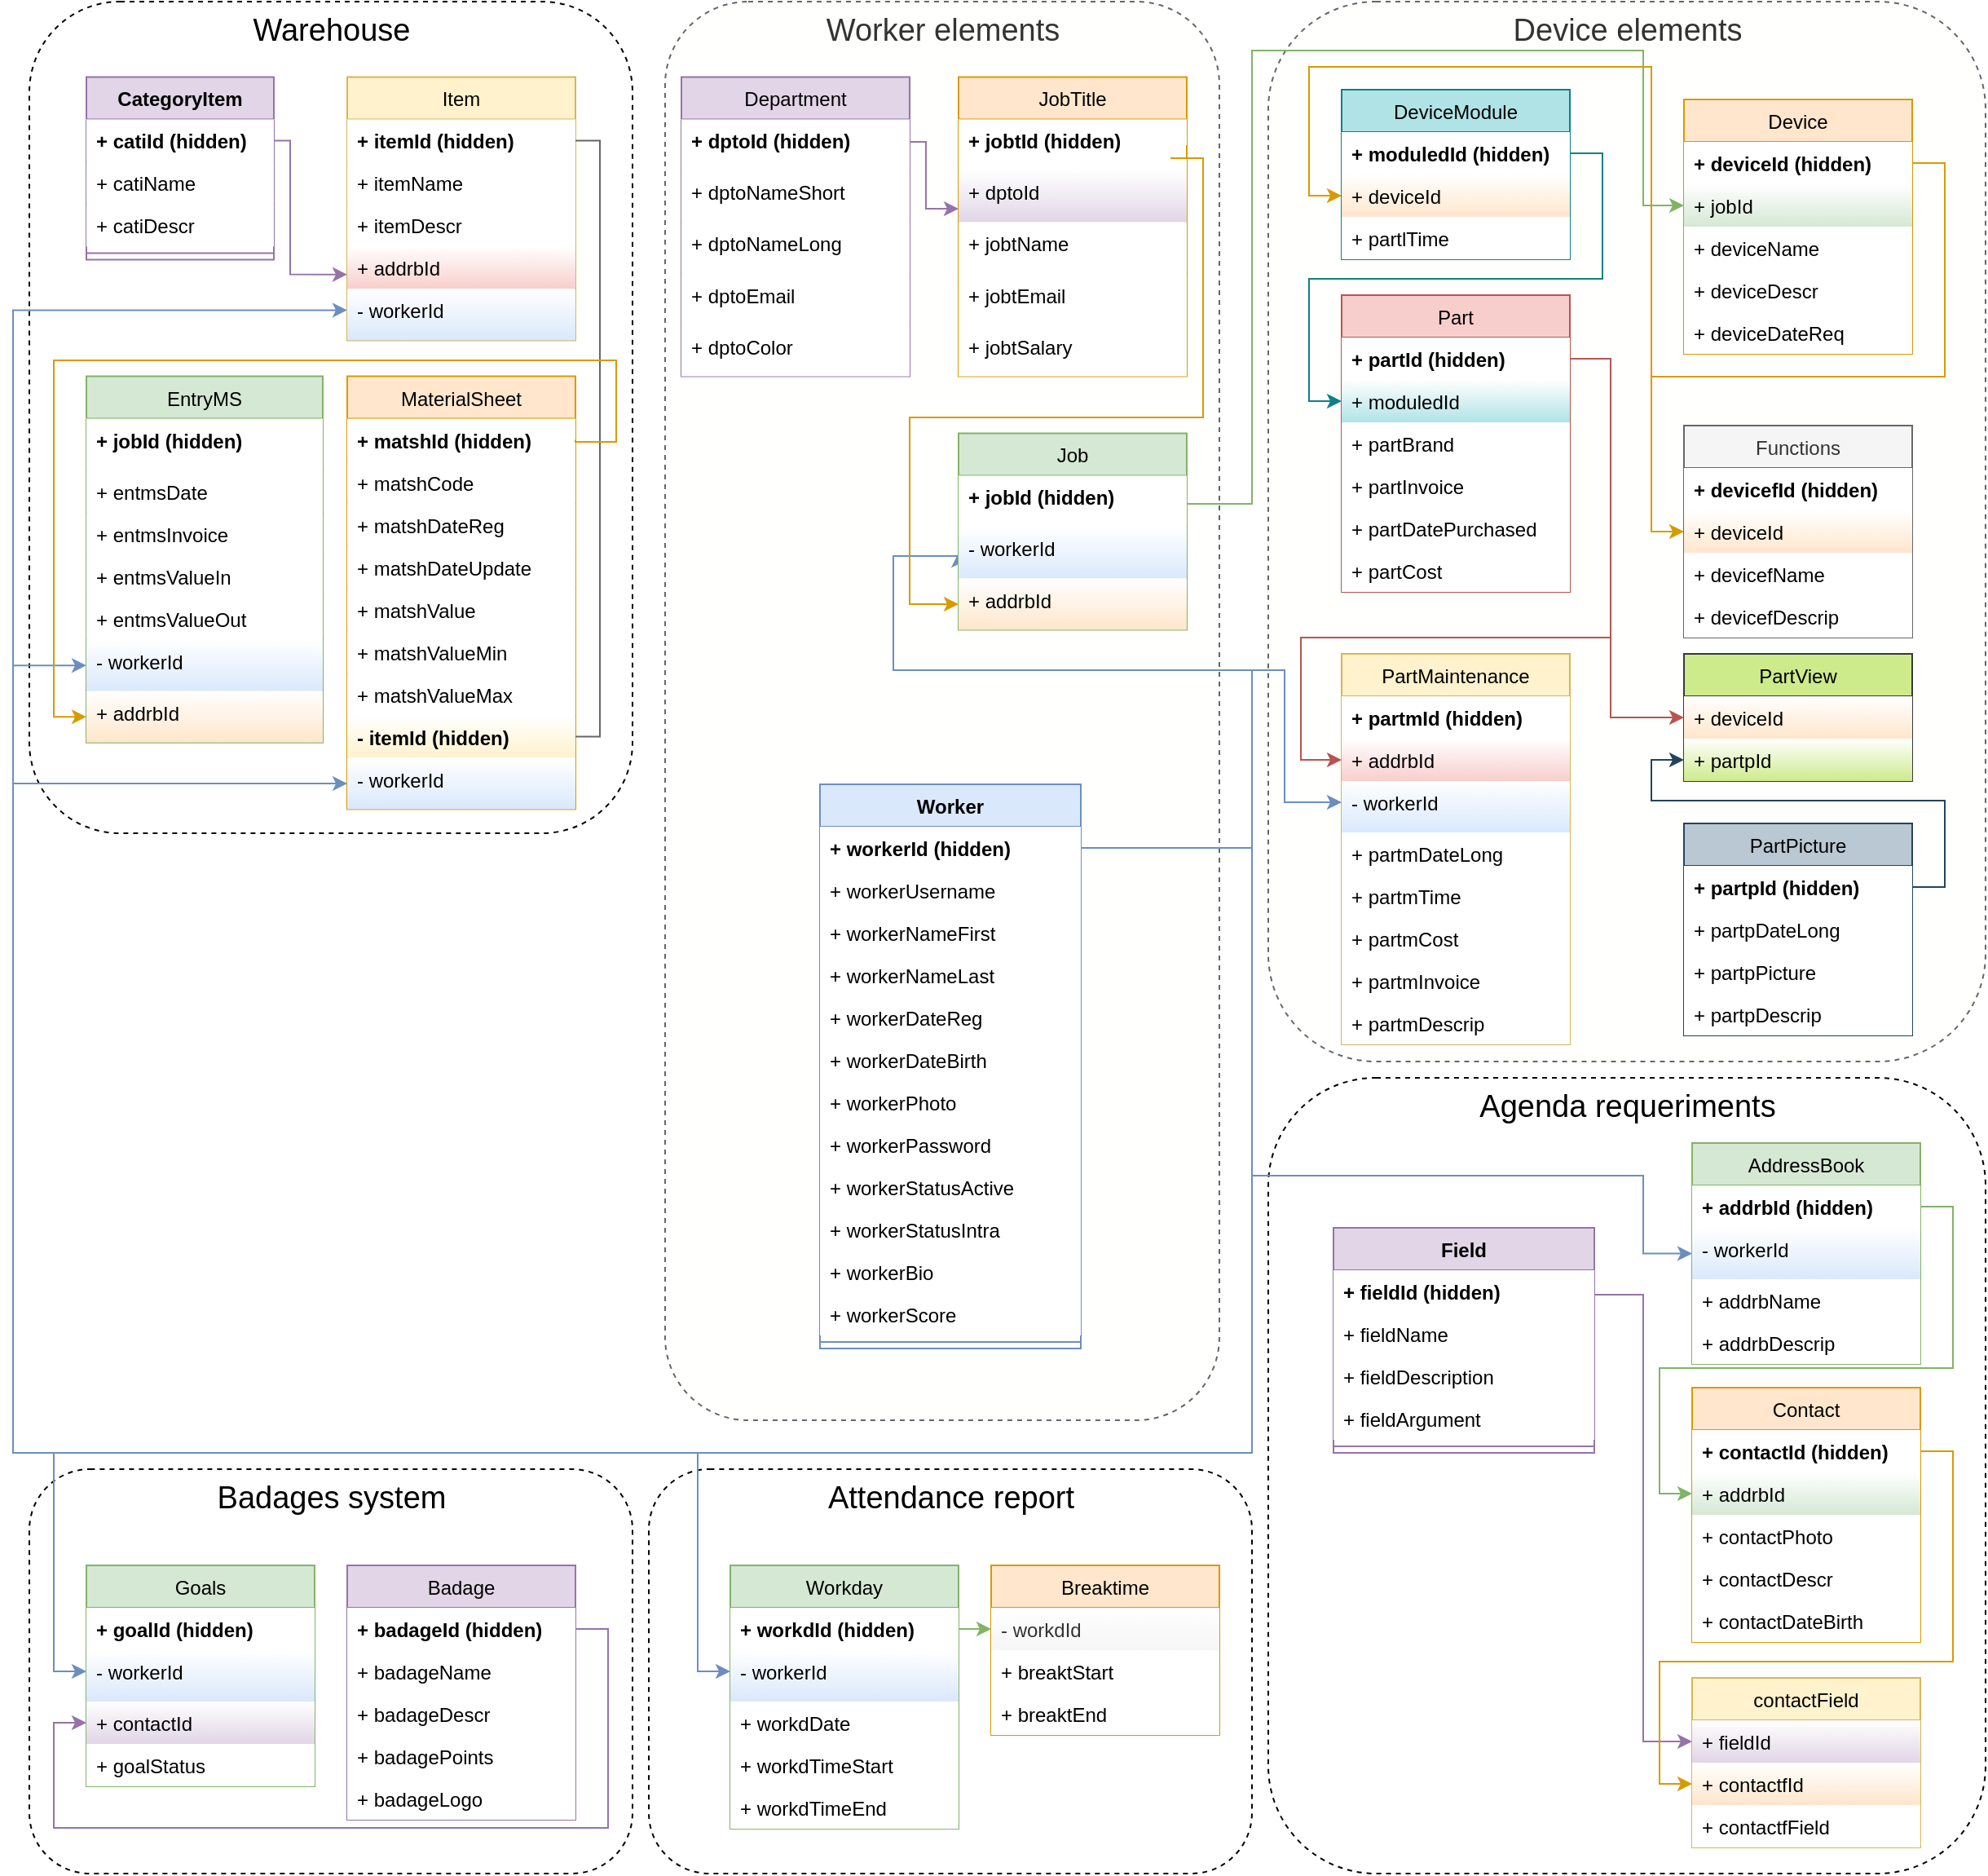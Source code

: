 <mxfile version="20.3.6" type="github"><diagram id="-q2NBIkOUKQ5KJ9IoZcb" name="Page-1"><mxGraphModel dx="1961" dy="1332" grid="1" gridSize="10" guides="1" tooltips="1" connect="1" arrows="1" fold="1" page="1" pageScale="1" pageWidth="1100" pageHeight="850" math="0" shadow="0"><root><mxCell id="0"/><mxCell id="1" parent="0"/><mxCell id="dlsL4Dd-ksCW8n_tkzhh-74" value="Worker elements" style="html=1;fillColor=#FFFFFE;gradientDirection=north;verticalAlign=top;fontSize=19;glass=0;rounded=1;dashed=1;fontColor=#333333;strokeColor=#666666;" parent="1" vertex="1"><mxGeometry x="400" y="-200" width="340" height="870" as="geometry"/></mxCell><mxCell id="dlsL4Dd-ksCW8n_tkzhh-209" value="Device elements" style="html=1;fillColor=#FFFFFE;gradientDirection=north;verticalAlign=top;fontSize=19;glass=0;rounded=1;dashed=1;fontColor=#333333;strokeColor=#666666;" parent="1" vertex="1"><mxGeometry x="770" y="-200" width="440" height="650" as="geometry"/></mxCell><mxCell id="dlsL4Dd-ksCW8n_tkzhh-71" value="Agenda requeriments" style="html=1;gradientDirection=north;verticalAlign=top;fontSize=19;glass=0;rounded=1;dashed=1;" parent="1" vertex="1"><mxGeometry x="770" y="460" width="440" height="488" as="geometry"/></mxCell><mxCell id="dlsL4Dd-ksCW8n_tkzhh-1" value="Worker" style="swimlane;fontStyle=1;align=center;verticalAlign=top;childLayout=stackLayout;horizontal=1;startSize=26;horizontalStack=0;resizeParent=1;resizeParentMax=0;resizeLast=0;collapsible=1;marginBottom=0;fillColor=#dae8fc;strokeColor=#6c8ebf;" parent="1" vertex="1"><mxGeometry x="495" y="280" width="160" height="346" as="geometry"/></mxCell><mxCell id="dlsL4Dd-ksCW8n_tkzhh-16" value="+ workerId (hidden)" style="text;align=left;verticalAlign=top;spacingLeft=4;spacingRight=4;overflow=hidden;rotatable=0;points=[[0,0.5],[1,0.5]];portConstraint=eastwest;fillColor=default;fontStyle=1" parent="dlsL4Dd-ksCW8n_tkzhh-1" vertex="1"><mxGeometry y="26" width="160" height="26" as="geometry"/></mxCell><mxCell id="dlsL4Dd-ksCW8n_tkzhh-2" value="+ workerUsername" style="text;align=left;verticalAlign=top;spacingLeft=4;spacingRight=4;overflow=hidden;rotatable=0;points=[[0,0.5],[1,0.5]];portConstraint=eastwest;fillColor=default;" parent="dlsL4Dd-ksCW8n_tkzhh-1" vertex="1"><mxGeometry y="52" width="160" height="26" as="geometry"/></mxCell><mxCell id="dlsL4Dd-ksCW8n_tkzhh-5" value="+ workerNameFirst" style="text;align=left;verticalAlign=top;spacingLeft=4;spacingRight=4;overflow=hidden;rotatable=0;points=[[0,0.5],[1,0.5]];portConstraint=eastwest;fillColor=default;" parent="dlsL4Dd-ksCW8n_tkzhh-1" vertex="1"><mxGeometry y="78" width="160" height="26" as="geometry"/></mxCell><mxCell id="dlsL4Dd-ksCW8n_tkzhh-6" value="+ workerNameLast" style="text;align=left;verticalAlign=top;spacingLeft=4;spacingRight=4;overflow=hidden;rotatable=0;points=[[0,0.5],[1,0.5]];portConstraint=eastwest;fillColor=default;" parent="dlsL4Dd-ksCW8n_tkzhh-1" vertex="1"><mxGeometry y="104" width="160" height="26" as="geometry"/></mxCell><mxCell id="dlsL4Dd-ksCW8n_tkzhh-7" value="+ workerDateReg" style="text;align=left;verticalAlign=top;spacingLeft=4;spacingRight=4;overflow=hidden;rotatable=0;points=[[0,0.5],[1,0.5]];portConstraint=eastwest;fillColor=default;" parent="dlsL4Dd-ksCW8n_tkzhh-1" vertex="1"><mxGeometry y="130" width="160" height="26" as="geometry"/></mxCell><mxCell id="dlsL4Dd-ksCW8n_tkzhh-9" value="+ workerDateBirth" style="text;align=left;verticalAlign=top;spacingLeft=4;spacingRight=4;overflow=hidden;rotatable=0;points=[[0,0.5],[1,0.5]];portConstraint=eastwest;fillColor=default;" parent="dlsL4Dd-ksCW8n_tkzhh-1" vertex="1"><mxGeometry y="156" width="160" height="26" as="geometry"/></mxCell><mxCell id="dlsL4Dd-ksCW8n_tkzhh-59" value="+ workerPhoto" style="text;align=left;verticalAlign=top;spacingLeft=4;spacingRight=4;overflow=hidden;rotatable=0;points=[[0,0.5],[1,0.5]];portConstraint=eastwest;fillColor=default;" parent="dlsL4Dd-ksCW8n_tkzhh-1" vertex="1"><mxGeometry y="182" width="160" height="26" as="geometry"/></mxCell><mxCell id="dlsL4Dd-ksCW8n_tkzhh-66" value="+ workerPassword" style="text;align=left;verticalAlign=top;spacingLeft=4;spacingRight=4;overflow=hidden;rotatable=0;points=[[0,0.5],[1,0.5]];portConstraint=eastwest;fillColor=default;" parent="dlsL4Dd-ksCW8n_tkzhh-1" vertex="1"><mxGeometry y="208" width="160" height="26" as="geometry"/></mxCell><mxCell id="dlsL4Dd-ksCW8n_tkzhh-67" value="+ workerStatusActive" style="text;align=left;verticalAlign=top;spacingLeft=4;spacingRight=4;overflow=hidden;rotatable=0;points=[[0,0.5],[1,0.5]];portConstraint=eastwest;fillColor=default;" parent="dlsL4Dd-ksCW8n_tkzhh-1" vertex="1"><mxGeometry y="234" width="160" height="26" as="geometry"/></mxCell><mxCell id="dlsL4Dd-ksCW8n_tkzhh-188" value="+ workerStatusIntra" style="text;align=left;verticalAlign=top;spacingLeft=4;spacingRight=4;overflow=hidden;rotatable=0;points=[[0,0.5],[1,0.5]];portConstraint=eastwest;fillColor=default;" parent="dlsL4Dd-ksCW8n_tkzhh-1" vertex="1"><mxGeometry y="260" width="160" height="26" as="geometry"/></mxCell><mxCell id="dlsL4Dd-ksCW8n_tkzhh-68" value="+ workerBio" style="text;align=left;verticalAlign=top;spacingLeft=4;spacingRight=4;overflow=hidden;rotatable=0;points=[[0,0.5],[1,0.5]];portConstraint=eastwest;fillColor=default;" parent="dlsL4Dd-ksCW8n_tkzhh-1" vertex="1"><mxGeometry y="286" width="160" height="26" as="geometry"/></mxCell><mxCell id="dlsL4Dd-ksCW8n_tkzhh-69" value="+ workerScore" style="text;align=left;verticalAlign=top;spacingLeft=4;spacingRight=4;overflow=hidden;rotatable=0;points=[[0,0.5],[1,0.5]];portConstraint=eastwest;fillColor=default;" parent="dlsL4Dd-ksCW8n_tkzhh-1" vertex="1"><mxGeometry y="312" width="160" height="26" as="geometry"/></mxCell><mxCell id="dlsL4Dd-ksCW8n_tkzhh-3" value="" style="line;strokeWidth=1;fillColor=none;align=left;verticalAlign=middle;spacingTop=-1;spacingLeft=3;spacingRight=3;rotatable=0;labelPosition=right;points=[];portConstraint=eastwest;strokeColor=inherit;" parent="dlsL4Dd-ksCW8n_tkzhh-1" vertex="1"><mxGeometry y="338" width="160" height="8" as="geometry"/></mxCell><mxCell id="dlsL4Dd-ksCW8n_tkzhh-11" value="AddressBook" style="swimlane;fontStyle=0;childLayout=stackLayout;horizontal=1;startSize=26;fillColor=#d5e8d4;horizontalStack=0;resizeParent=1;resizeParentMax=0;resizeLast=0;collapsible=1;marginBottom=0;strokeColor=#82b366;" parent="1" vertex="1"><mxGeometry x="1030" y="500" width="140" height="135.515" as="geometry"/></mxCell><mxCell id="dlsL4Dd-ksCW8n_tkzhh-13" value="+ addrbId (hidden)" style="text;align=left;verticalAlign=top;spacingLeft=4;spacingRight=4;overflow=hidden;rotatable=0;points=[[0,0.5],[1,0.5]];portConstraint=eastwest;fillColor=default;fontStyle=1" parent="dlsL4Dd-ksCW8n_tkzhh-11" vertex="1"><mxGeometry y="26" width="140" height="26" as="geometry"/></mxCell><mxCell id="-k2Xn9ZAjX-aGM0QEJ7x-5" value="- workerId" style="text;strokeColor=none;fillColor=#dae8fc;align=left;verticalAlign=top;spacingLeft=4;spacingRight=4;overflow=hidden;rotatable=0;points=[[0,0.5],[1,0.5]];portConstraint=eastwest;gradientColor=#FFFFFF;gradientDirection=north;" parent="dlsL4Dd-ksCW8n_tkzhh-11" vertex="1"><mxGeometry y="52" width="140" height="31.515" as="geometry"/></mxCell><mxCell id="dlsL4Dd-ksCW8n_tkzhh-14" value="+ addrbName" style="text;align=left;verticalAlign=top;spacingLeft=4;spacingRight=4;overflow=hidden;rotatable=0;points=[[0,0.5],[1,0.5]];portConstraint=eastwest;fillColor=default;" parent="dlsL4Dd-ksCW8n_tkzhh-11" vertex="1"><mxGeometry y="83.515" width="140" height="26" as="geometry"/></mxCell><mxCell id="dlsL4Dd-ksCW8n_tkzhh-18" value="+ addrbDescrip" style="text;align=left;verticalAlign=top;spacingLeft=4;spacingRight=4;overflow=hidden;rotatable=0;points=[[0,0.5],[1,0.5]];portConstraint=eastwest;fillColor=default;" parent="dlsL4Dd-ksCW8n_tkzhh-11" vertex="1"><mxGeometry y="109.515" width="140" height="26" as="geometry"/></mxCell><mxCell id="dlsL4Dd-ksCW8n_tkzhh-19" value="Contact" style="swimlane;fontStyle=0;childLayout=stackLayout;horizontal=1;startSize=26;fillColor=#ffe6cc;horizontalStack=0;resizeParent=1;resizeParentMax=0;resizeLast=0;collapsible=1;marginBottom=0;strokeColor=#d79b00;" parent="1" vertex="1"><mxGeometry x="1030" y="650" width="140" height="156" as="geometry"/></mxCell><mxCell id="dlsL4Dd-ksCW8n_tkzhh-33" value="+ contactId (hidden)" style="text;align=left;verticalAlign=top;spacingLeft=4;spacingRight=4;overflow=hidden;rotatable=0;points=[[0,0.5],[1,0.5]];portConstraint=eastwest;fillColor=default;fontStyle=1" parent="dlsL4Dd-ksCW8n_tkzhh-19" vertex="1"><mxGeometry y="26" width="140" height="26" as="geometry"/></mxCell><mxCell id="dlsL4Dd-ksCW8n_tkzhh-25" value="+ addrbId" style="text;align=left;verticalAlign=top;spacingLeft=4;spacingRight=4;overflow=hidden;rotatable=0;points=[[0,0.5],[1,0.5]];portConstraint=eastwest;fillColor=#d5e8d4;strokeColor=none;gradientColor=#FFFFFF;gradientDirection=north;" parent="dlsL4Dd-ksCW8n_tkzhh-19" vertex="1"><mxGeometry y="52" width="140" height="26" as="geometry"/></mxCell><mxCell id="dlsL4Dd-ksCW8n_tkzhh-60" value="+ contactPhoto" style="text;align=left;verticalAlign=top;spacingLeft=4;spacingRight=4;overflow=hidden;rotatable=0;points=[[0,0.5],[1,0.5]];portConstraint=eastwest;fillColor=default;" parent="dlsL4Dd-ksCW8n_tkzhh-19" vertex="1"><mxGeometry y="78" width="140" height="26" as="geometry"/></mxCell><mxCell id="dlsL4Dd-ksCW8n_tkzhh-61" value="+ contactDescr" style="text;align=left;verticalAlign=top;spacingLeft=4;spacingRight=4;overflow=hidden;rotatable=0;points=[[0,0.5],[1,0.5]];portConstraint=eastwest;fillColor=default;" parent="dlsL4Dd-ksCW8n_tkzhh-19" vertex="1"><mxGeometry y="104" width="140" height="26" as="geometry"/></mxCell><mxCell id="dlsL4Dd-ksCW8n_tkzhh-62" value="+ contactDateBirth" style="text;align=left;verticalAlign=top;spacingLeft=4;spacingRight=4;overflow=hidden;rotatable=0;points=[[0,0.5],[1,0.5]];portConstraint=eastwest;fillColor=default;" parent="dlsL4Dd-ksCW8n_tkzhh-19" vertex="1"><mxGeometry y="130" width="140" height="26" as="geometry"/></mxCell><mxCell id="dlsL4Dd-ksCW8n_tkzhh-30" value="contactField" style="swimlane;fontStyle=0;childLayout=stackLayout;horizontal=1;startSize=26;fillColor=#fff2cc;horizontalStack=0;resizeParent=1;resizeParentMax=0;resizeLast=0;collapsible=1;marginBottom=0;strokeColor=#d6b656;" parent="1" vertex="1"><mxGeometry x="1030" y="828" width="140" height="104" as="geometry"/></mxCell><mxCell id="dlsL4Dd-ksCW8n_tkzhh-161" value="+ fieldId" style="text;align=left;verticalAlign=top;spacingLeft=4;spacingRight=4;overflow=hidden;rotatable=0;points=[[0,0.5],[1,0.5]];portConstraint=eastwest;fillColor=#e1d5e7;strokeColor=none;gradientColor=#FFFFFF;gradientDirection=north;" parent="dlsL4Dd-ksCW8n_tkzhh-30" vertex="1"><mxGeometry y="26" width="140" height="26" as="geometry"/></mxCell><mxCell id="dlsL4Dd-ksCW8n_tkzhh-35" value="+ contactfId" style="text;align=left;verticalAlign=top;spacingLeft=4;spacingRight=4;overflow=hidden;rotatable=0;points=[[0,0.5],[1,0.5]];portConstraint=eastwest;fillColor=#ffe6cc;strokeColor=none;gradientColor=#FFFFFF;gradientDirection=north;" parent="dlsL4Dd-ksCW8n_tkzhh-30" vertex="1"><mxGeometry y="52" width="140" height="26" as="geometry"/></mxCell><mxCell id="dlsL4Dd-ksCW8n_tkzhh-42" value="+ contactfField" style="text;align=left;verticalAlign=top;spacingLeft=4;spacingRight=4;overflow=hidden;rotatable=0;points=[[0,0.5],[1,0.5]];portConstraint=eastwest;fillColor=default;" parent="dlsL4Dd-ksCW8n_tkzhh-30" vertex="1"><mxGeometry y="78" width="140" height="26" as="geometry"/></mxCell><mxCell id="dlsL4Dd-ksCW8n_tkzhh-63" style="edgeStyle=orthogonalEdgeStyle;rounded=0;orthogonalLoop=1;jettySize=auto;html=1;exitX=1;exitY=0.25;exitDx=0;exitDy=0;entryX=0;entryY=0.5;entryDx=0;entryDy=0;fillColor=#e1d5e7;strokeColor=#9673a6;" parent="1" source="dlsL4Dd-ksCW8n_tkzhh-43" edge="1"><mxGeometry relative="1" as="geometry"><mxPoint x="1030" y="867" as="targetPoint"/><Array as="points"><mxPoint x="1000" y="593"/><mxPoint x="1000" y="867"/></Array></mxGeometry></mxCell><mxCell id="dlsL4Dd-ksCW8n_tkzhh-43" value="Field" style="swimlane;fontStyle=1;align=center;verticalAlign=top;childLayout=stackLayout;horizontal=1;startSize=26;horizontalStack=0;resizeParent=1;resizeParentMax=0;resizeLast=0;collapsible=1;marginBottom=0;fillColor=#e1d5e7;strokeColor=#9673a6;" parent="1" vertex="1"><mxGeometry x="810" y="552" width="160" height="138" as="geometry"/></mxCell><mxCell id="dlsL4Dd-ksCW8n_tkzhh-44" value="+ fieldId (hidden)" style="text;align=left;verticalAlign=top;spacingLeft=4;spacingRight=4;overflow=hidden;rotatable=0;points=[[0,0.5],[1,0.5]];portConstraint=eastwest;fillColor=default;fontStyle=1" parent="dlsL4Dd-ksCW8n_tkzhh-43" vertex="1"><mxGeometry y="26" width="160" height="26" as="geometry"/></mxCell><mxCell id="dlsL4Dd-ksCW8n_tkzhh-54" value="+ fieldName" style="text;align=left;verticalAlign=top;spacingLeft=4;spacingRight=4;overflow=hidden;rotatable=0;points=[[0,0.5],[1,0.5]];portConstraint=eastwest;fillColor=default;" parent="dlsL4Dd-ksCW8n_tkzhh-43" vertex="1"><mxGeometry y="52" width="160" height="26" as="geometry"/></mxCell><mxCell id="dlsL4Dd-ksCW8n_tkzhh-55" value="+ fieldDescription" style="text;align=left;verticalAlign=top;spacingLeft=4;spacingRight=4;overflow=hidden;rotatable=0;points=[[0,0.5],[1,0.5]];portConstraint=eastwest;fillColor=default;" parent="dlsL4Dd-ksCW8n_tkzhh-43" vertex="1"><mxGeometry y="78" width="160" height="26" as="geometry"/></mxCell><mxCell id="dlsL4Dd-ksCW8n_tkzhh-45" value="+ fieldArgument" style="text;align=left;verticalAlign=top;spacingLeft=4;spacingRight=4;overflow=hidden;rotatable=0;points=[[0,0.5],[1,0.5]];portConstraint=eastwest;fillColor=default;" parent="dlsL4Dd-ksCW8n_tkzhh-43" vertex="1"><mxGeometry y="104" width="160" height="26" as="geometry"/></mxCell><mxCell id="dlsL4Dd-ksCW8n_tkzhh-52" value="" style="line;strokeWidth=1;fillColor=none;align=left;verticalAlign=middle;spacingTop=-1;spacingLeft=3;spacingRight=3;rotatable=0;labelPosition=right;points=[];portConstraint=eastwest;strokeColor=inherit;" parent="dlsL4Dd-ksCW8n_tkzhh-43" vertex="1"><mxGeometry y="130" width="160" height="8" as="geometry"/></mxCell><mxCell id="dlsL4Dd-ksCW8n_tkzhh-64" style="edgeStyle=orthogonalEdgeStyle;rounded=0;orthogonalLoop=1;jettySize=auto;html=1;exitX=1;exitY=0.5;exitDx=0;exitDy=0;entryX=0;entryY=0.5;entryDx=0;entryDy=0;fillColor=#ffe6cc;strokeColor=#d79b00;" parent="1" source="dlsL4Dd-ksCW8n_tkzhh-33" target="dlsL4Dd-ksCW8n_tkzhh-35" edge="1"><mxGeometry relative="1" as="geometry"><Array as="points"><mxPoint x="1190" y="689"/><mxPoint x="1190" y="818"/><mxPoint x="1010" y="818"/><mxPoint x="1010" y="893"/></Array></mxGeometry></mxCell><mxCell id="dlsL4Dd-ksCW8n_tkzhh-65" style="edgeStyle=orthogonalEdgeStyle;rounded=0;orthogonalLoop=1;jettySize=auto;html=1;exitX=1;exitY=0.5;exitDx=0;exitDy=0;entryX=0;entryY=0.5;entryDx=0;entryDy=0;fillColor=#d5e8d4;strokeColor=#82b366;" parent="1" source="dlsL4Dd-ksCW8n_tkzhh-13" target="dlsL4Dd-ksCW8n_tkzhh-25" edge="1"><mxGeometry relative="1" as="geometry"><Array as="points"><mxPoint x="1190" y="539"/><mxPoint x="1190" y="638"/><mxPoint x="1010" y="638"/><mxPoint x="1010" y="715"/></Array></mxGeometry></mxCell><mxCell id="dlsL4Dd-ksCW8n_tkzhh-92" value="Attendance report" style="html=1;gradientDirection=north;verticalAlign=top;fontSize=19;glass=0;rounded=1;dashed=1;" parent="1" vertex="1"><mxGeometry x="390" y="700" width="370" height="248" as="geometry"/></mxCell><mxCell id="dlsL4Dd-ksCW8n_tkzhh-93" value="Workday" style="swimlane;fontStyle=0;childLayout=stackLayout;horizontal=1;startSize=26;fillColor=#d5e8d4;horizontalStack=0;resizeParent=1;resizeParentMax=0;resizeLast=0;collapsible=1;marginBottom=0;strokeColor=#82b366;" parent="1" vertex="1"><mxGeometry x="440" y="759" width="140" height="161.515" as="geometry"/></mxCell><mxCell id="dlsL4Dd-ksCW8n_tkzhh-94" value="+ workdId (hidden)" style="text;align=left;verticalAlign=top;spacingLeft=4;spacingRight=4;overflow=hidden;rotatable=0;points=[[0,0.5],[1,0.5]];portConstraint=eastwest;fillColor=default;fontStyle=1" parent="dlsL4Dd-ksCW8n_tkzhh-93" vertex="1"><mxGeometry y="26" width="140" height="26" as="geometry"/></mxCell><mxCell id="-k2Xn9ZAjX-aGM0QEJ7x-7" value="- workerId" style="text;strokeColor=none;fillColor=#dae8fc;align=left;verticalAlign=top;spacingLeft=4;spacingRight=4;overflow=hidden;rotatable=0;points=[[0,0.5],[1,0.5]];portConstraint=eastwest;gradientColor=#FFFFFF;gradientDirection=north;" parent="dlsL4Dd-ksCW8n_tkzhh-93" vertex="1"><mxGeometry y="52" width="140" height="31.515" as="geometry"/></mxCell><mxCell id="dlsL4Dd-ksCW8n_tkzhh-97" value="+ workdDate" style="text;align=left;verticalAlign=top;spacingLeft=4;spacingRight=4;overflow=hidden;rotatable=0;points=[[0,0.5],[1,0.5]];portConstraint=eastwest;fillColor=default;" parent="dlsL4Dd-ksCW8n_tkzhh-93" vertex="1"><mxGeometry y="83.515" width="140" height="26" as="geometry"/></mxCell><mxCell id="dlsL4Dd-ksCW8n_tkzhh-98" value="+ workdTimeStart" style="text;align=left;verticalAlign=top;spacingLeft=4;spacingRight=4;overflow=hidden;rotatable=0;points=[[0,0.5],[1,0.5]];portConstraint=eastwest;fillColor=default;" parent="dlsL4Dd-ksCW8n_tkzhh-93" vertex="1"><mxGeometry y="109.515" width="140" height="26" as="geometry"/></mxCell><mxCell id="dlsL4Dd-ksCW8n_tkzhh-126" value="+ workdTimeEnd" style="text;align=left;verticalAlign=top;spacingLeft=4;spacingRight=4;overflow=hidden;rotatable=0;points=[[0,0.5],[1,0.5]];portConstraint=eastwest;fillColor=default;" parent="dlsL4Dd-ksCW8n_tkzhh-93" vertex="1"><mxGeometry y="135.515" width="140" height="26" as="geometry"/></mxCell><mxCell id="dlsL4Dd-ksCW8n_tkzhh-101" value="Breaktime" style="swimlane;fontStyle=0;childLayout=stackLayout;horizontal=1;startSize=26;fillColor=#ffe6cc;horizontalStack=0;resizeParent=1;resizeParentMax=0;resizeLast=0;collapsible=1;marginBottom=0;strokeColor=#d79b00;" parent="1" vertex="1"><mxGeometry x="600" y="759" width="140" height="104" as="geometry"/></mxCell><mxCell id="dlsL4Dd-ksCW8n_tkzhh-103" value="- workdId" style="text;strokeColor=none;fillColor=#f5f5f5;align=left;verticalAlign=top;spacingLeft=4;spacingRight=4;overflow=hidden;rotatable=0;points=[[0,0.5],[1,0.5]];portConstraint=eastwest;gradientDirection=north;fontColor=#333333;gradientColor=#FFFFFF;" parent="dlsL4Dd-ksCW8n_tkzhh-101" vertex="1"><mxGeometry y="26" width="140" height="26" as="geometry"/></mxCell><mxCell id="dlsL4Dd-ksCW8n_tkzhh-104" value="+ breaktStart" style="text;align=left;verticalAlign=top;spacingLeft=4;spacingRight=4;overflow=hidden;rotatable=0;points=[[0,0.5],[1,0.5]];portConstraint=eastwest;fillColor=default;" parent="dlsL4Dd-ksCW8n_tkzhh-101" vertex="1"><mxGeometry y="52" width="140" height="26" as="geometry"/></mxCell><mxCell id="dlsL4Dd-ksCW8n_tkzhh-105" value="+ breaktEnd" style="text;align=left;verticalAlign=top;spacingLeft=4;spacingRight=4;overflow=hidden;rotatable=0;points=[[0,0.5],[1,0.5]];portConstraint=eastwest;fillColor=default;" parent="dlsL4Dd-ksCW8n_tkzhh-101" vertex="1"><mxGeometry y="78" width="140" height="26" as="geometry"/></mxCell><mxCell id="dlsL4Dd-ksCW8n_tkzhh-124" style="edgeStyle=orthogonalEdgeStyle;rounded=0;orthogonalLoop=1;jettySize=auto;html=1;exitX=1;exitY=0.5;exitDx=0;exitDy=0;entryX=0;entryY=0.5;entryDx=0;entryDy=0;fontSize=19;fillColor=#d5e8d4;strokeColor=#82b366;" parent="1" source="dlsL4Dd-ksCW8n_tkzhh-94" target="dlsL4Dd-ksCW8n_tkzhh-103" edge="1"><mxGeometry relative="1" as="geometry"/></mxCell><mxCell id="dlsL4Dd-ksCW8n_tkzhh-128" value="Badages system" style="html=1;gradientDirection=north;verticalAlign=top;fontSize=19;glass=0;rounded=1;dashed=1;" parent="1" vertex="1"><mxGeometry x="10" y="700" width="370" height="248" as="geometry"/></mxCell><mxCell id="dlsL4Dd-ksCW8n_tkzhh-140" value="Goals" style="swimlane;fontStyle=0;childLayout=stackLayout;horizontal=1;startSize=26;fillColor=#d5e8d4;horizontalStack=0;resizeParent=1;resizeParentMax=0;resizeLast=0;collapsible=1;marginBottom=0;strokeColor=#82b366;" parent="1" vertex="1"><mxGeometry x="45" y="759" width="140" height="135.515" as="geometry"/></mxCell><mxCell id="dlsL4Dd-ksCW8n_tkzhh-155" value="+ goalId (hidden)" style="text;align=left;verticalAlign=top;spacingLeft=4;spacingRight=4;overflow=hidden;rotatable=0;points=[[0,0.5],[1,0.5]];portConstraint=eastwest;fillColor=default;fontStyle=1" parent="dlsL4Dd-ksCW8n_tkzhh-140" vertex="1"><mxGeometry y="26" width="140" height="26" as="geometry"/></mxCell><mxCell id="-k2Xn9ZAjX-aGM0QEJ7x-8" value="- workerId" style="text;strokeColor=none;fillColor=#dae8fc;align=left;verticalAlign=top;spacingLeft=4;spacingRight=4;overflow=hidden;rotatable=0;points=[[0,0.5],[1,0.5]];portConstraint=eastwest;gradientColor=#FFFFFF;gradientDirection=north;" parent="dlsL4Dd-ksCW8n_tkzhh-140" vertex="1"><mxGeometry y="52" width="140" height="31.515" as="geometry"/></mxCell><mxCell id="dlsL4Dd-ksCW8n_tkzhh-152" value="+ contactId" style="text;align=left;verticalAlign=top;spacingLeft=4;spacingRight=4;overflow=hidden;rotatable=0;points=[[0,0.5],[1,0.5]];portConstraint=eastwest;fillColor=#e1d5e7;strokeColor=none;gradientDirection=north;gradientColor=#FFFFFF;" parent="dlsL4Dd-ksCW8n_tkzhh-140" vertex="1"><mxGeometry y="83.515" width="140" height="26" as="geometry"/></mxCell><mxCell id="dlsL4Dd-ksCW8n_tkzhh-154" value="+ goalStatus" style="text;align=left;verticalAlign=top;spacingLeft=4;spacingRight=4;overflow=hidden;rotatable=0;points=[[0,0.5],[1,0.5]];portConstraint=eastwest;fillColor=default;" parent="dlsL4Dd-ksCW8n_tkzhh-140" vertex="1"><mxGeometry y="109.515" width="140" height="26" as="geometry"/></mxCell><mxCell id="dlsL4Dd-ksCW8n_tkzhh-146" value="Badage" style="swimlane;fontStyle=0;childLayout=stackLayout;horizontal=1;startSize=26;fillColor=#e1d5e7;horizontalStack=0;resizeParent=1;resizeParentMax=0;resizeLast=0;collapsible=1;marginBottom=0;strokeColor=#9673a6;" parent="1" vertex="1"><mxGeometry x="205" y="759" width="140" height="156" as="geometry"/></mxCell><mxCell id="dlsL4Dd-ksCW8n_tkzhh-151" value="+ badageId (hidden)" style="text;align=left;verticalAlign=top;spacingLeft=4;spacingRight=4;overflow=hidden;rotatable=0;points=[[0,0.5],[1,0.5]];portConstraint=eastwest;fillColor=default;fontStyle=1" parent="dlsL4Dd-ksCW8n_tkzhh-146" vertex="1"><mxGeometry y="26" width="140" height="26" as="geometry"/></mxCell><mxCell id="dlsL4Dd-ksCW8n_tkzhh-148" value="+ badageName" style="text;align=left;verticalAlign=top;spacingLeft=4;spacingRight=4;overflow=hidden;rotatable=0;points=[[0,0.5],[1,0.5]];portConstraint=eastwest;fillColor=default;" parent="dlsL4Dd-ksCW8n_tkzhh-146" vertex="1"><mxGeometry y="52" width="140" height="26" as="geometry"/></mxCell><mxCell id="dlsL4Dd-ksCW8n_tkzhh-149" value="+ badageDescr" style="text;align=left;verticalAlign=top;spacingLeft=4;spacingRight=4;overflow=hidden;rotatable=0;points=[[0,0.5],[1,0.5]];portConstraint=eastwest;fillColor=default;" parent="dlsL4Dd-ksCW8n_tkzhh-146" vertex="1"><mxGeometry y="78" width="140" height="26" as="geometry"/></mxCell><mxCell id="dlsL4Dd-ksCW8n_tkzhh-158" value="+ badagePoints" style="text;align=left;verticalAlign=top;spacingLeft=4;spacingRight=4;overflow=hidden;rotatable=0;points=[[0,0.5],[1,0.5]];portConstraint=eastwest;fillColor=default;" parent="dlsL4Dd-ksCW8n_tkzhh-146" vertex="1"><mxGeometry y="104" width="140" height="26" as="geometry"/></mxCell><mxCell id="dlsL4Dd-ksCW8n_tkzhh-160" value="+ badageLogo" style="text;align=left;verticalAlign=top;spacingLeft=4;spacingRight=4;overflow=hidden;rotatable=0;points=[[0,0.5],[1,0.5]];portConstraint=eastwest;fillColor=default;" parent="dlsL4Dd-ksCW8n_tkzhh-146" vertex="1"><mxGeometry y="130" width="140" height="26" as="geometry"/></mxCell><mxCell id="dlsL4Dd-ksCW8n_tkzhh-153" style="edgeStyle=orthogonalEdgeStyle;rounded=0;orthogonalLoop=1;jettySize=auto;html=1;exitX=1;exitY=0.5;exitDx=0;exitDy=0;entryX=0;entryY=0.5;entryDx=0;entryDy=0;fontSize=19;fillColor=#e1d5e7;strokeColor=#9673a6;" parent="1" source="dlsL4Dd-ksCW8n_tkzhh-151" target="dlsL4Dd-ksCW8n_tkzhh-152" edge="1"><mxGeometry relative="1" as="geometry"><Array as="points"><mxPoint x="365" y="798"/><mxPoint x="365" y="920"/><mxPoint x="25" y="920"/><mxPoint x="25" y="856"/></Array></mxGeometry></mxCell><mxCell id="dlsL4Dd-ksCW8n_tkzhh-163" style="edgeStyle=orthogonalEdgeStyle;rounded=0;orthogonalLoop=1;jettySize=auto;html=1;exitX=1;exitY=0.5;exitDx=0;exitDy=0;entryX=0;entryY=0.5;entryDx=0;entryDy=0;fontSize=19;fillColor=#dae8fc;strokeColor=#6c8ebf;" parent="1" source="dlsL4Dd-ksCW8n_tkzhh-16" target="dlsL4Dd-ksCW8n_tkzhh-11" edge="1"><mxGeometry relative="1" as="geometry"><Array as="points"><mxPoint x="760" y="319"/><mxPoint x="760" y="520"/><mxPoint x="1000" y="520"/><mxPoint x="1000" y="568"/></Array></mxGeometry></mxCell><mxCell id="dlsL4Dd-ksCW8n_tkzhh-164" style="edgeStyle=orthogonalEdgeStyle;rounded=0;orthogonalLoop=1;jettySize=auto;html=1;exitX=1;exitY=0.5;exitDx=0;exitDy=0;entryX=0;entryY=0.5;entryDx=0;entryDy=0;fontSize=19;fillColor=#dae8fc;strokeColor=#6c8ebf;" parent="1" source="dlsL4Dd-ksCW8n_tkzhh-16" edge="1"><mxGeometry relative="1" as="geometry"><Array as="points"><mxPoint x="760" y="319"/><mxPoint x="760" y="690"/><mxPoint x="420" y="690"/><mxPoint x="420" y="824"/></Array><mxPoint x="440" y="824" as="targetPoint"/></mxGeometry></mxCell><mxCell id="dlsL4Dd-ksCW8n_tkzhh-165" style="edgeStyle=orthogonalEdgeStyle;rounded=0;orthogonalLoop=1;jettySize=auto;html=1;exitX=1;exitY=0.5;exitDx=0;exitDy=0;entryX=0;entryY=0.5;entryDx=0;entryDy=0;fontSize=19;fillColor=#dae8fc;strokeColor=#6c8ebf;" parent="1" source="dlsL4Dd-ksCW8n_tkzhh-16" edge="1"><mxGeometry relative="1" as="geometry"><Array as="points"><mxPoint x="760" y="319"/><mxPoint x="760" y="690"/><mxPoint x="25" y="690"/><mxPoint x="25" y="824"/></Array><mxPoint x="45" y="824" as="targetPoint"/></mxGeometry></mxCell><mxCell id="dlsL4Dd-ksCW8n_tkzhh-216" style="edgeStyle=orthogonalEdgeStyle;rounded=0;orthogonalLoop=1;jettySize=auto;html=1;exitX=1;exitY=0.25;exitDx=0;exitDy=0;entryX=0;entryY=0.5;entryDx=0;entryDy=0;fontSize=19;fillColor=#ffe6cc;strokeColor=#d79b00;" parent="1" source="dlsL4Dd-ksCW8n_tkzhh-181" target="dlsL4Dd-ksCW8n_tkzhh-192" edge="1"><mxGeometry relative="1" as="geometry"><Array as="points"><mxPoint x="1185" y="-101"/><mxPoint x="1185" y="30"/><mxPoint x="1005" y="30"/><mxPoint x="1005" y="125"/></Array></mxGeometry></mxCell><mxCell id="dlsL4Dd-ksCW8n_tkzhh-260" style="edgeStyle=orthogonalEdgeStyle;rounded=0;orthogonalLoop=1;jettySize=auto;html=1;exitX=1;exitY=0.25;exitDx=0;exitDy=0;entryX=0;entryY=0.5;entryDx=0;entryDy=0;strokeWidth=1;fontSize=19;fillColor=#ffe6cc;strokeColor=#d79b00;" parent="1" source="dlsL4Dd-ksCW8n_tkzhh-181" target="dlsL4Dd-ksCW8n_tkzhh-254" edge="1"><mxGeometry relative="1" as="geometry"><Array as="points"><mxPoint x="1185" y="-101"/><mxPoint x="1185" y="30"/><mxPoint x="1005" y="30"/><mxPoint x="1005" y="-160"/><mxPoint x="795" y="-160"/><mxPoint x="795" y="-81"/></Array></mxGeometry></mxCell><mxCell id="dlsL4Dd-ksCW8n_tkzhh-181" value="Device" style="swimlane;fontStyle=0;childLayout=stackLayout;horizontal=1;startSize=26;fillColor=#ffe6cc;horizontalStack=0;resizeParent=1;resizeParentMax=0;resizeLast=0;collapsible=1;marginBottom=0;strokeColor=#d79b00;" parent="1" vertex="1"><mxGeometry x="1025" y="-140" width="140" height="156" as="geometry"/></mxCell><mxCell id="dlsL4Dd-ksCW8n_tkzhh-182" value="+ deviceId (hidden)" style="text;align=left;verticalAlign=top;spacingLeft=4;spacingRight=4;overflow=hidden;rotatable=0;points=[[0,0.5],[1,0.5]];portConstraint=eastwest;fillColor=default;fontStyle=1" parent="dlsL4Dd-ksCW8n_tkzhh-181" vertex="1"><mxGeometry y="26" width="140" height="26" as="geometry"/></mxCell><mxCell id="dlsL4Dd-ksCW8n_tkzhh-183" value="+ jobId" style="text;align=left;verticalAlign=top;spacingLeft=4;spacingRight=4;overflow=hidden;rotatable=0;points=[[0,0.5],[1,0.5]];portConstraint=eastwest;fillColor=#d5e8d4;strokeColor=none;gradientColor=#FFFFFF;gradientDirection=north;" parent="dlsL4Dd-ksCW8n_tkzhh-181" vertex="1"><mxGeometry y="52" width="140" height="26" as="geometry"/></mxCell><mxCell id="dlsL4Dd-ksCW8n_tkzhh-194" value="+ deviceName" style="text;align=left;verticalAlign=top;spacingLeft=4;spacingRight=4;overflow=hidden;rotatable=0;points=[[0,0.5],[1,0.5]];portConstraint=eastwest;fillColor=default;" parent="dlsL4Dd-ksCW8n_tkzhh-181" vertex="1"><mxGeometry y="78" width="140" height="26" as="geometry"/></mxCell><mxCell id="dlsL4Dd-ksCW8n_tkzhh-196" value="+ deviceDescr" style="text;align=left;verticalAlign=top;spacingLeft=4;spacingRight=4;overflow=hidden;rotatable=0;points=[[0,0.5],[1,0.5]];portConstraint=eastwest;fillColor=default;" parent="dlsL4Dd-ksCW8n_tkzhh-181" vertex="1"><mxGeometry y="104" width="140" height="26" as="geometry"/></mxCell><mxCell id="dlsL4Dd-ksCW8n_tkzhh-197" value="+ deviceDateReq" style="text;align=left;verticalAlign=top;spacingLeft=4;spacingRight=4;overflow=hidden;rotatable=0;points=[[0,0.5],[1,0.5]];portConstraint=eastwest;fillColor=default;" parent="dlsL4Dd-ksCW8n_tkzhh-181" vertex="1"><mxGeometry y="130" width="140" height="26" as="geometry"/></mxCell><mxCell id="dlsL4Dd-ksCW8n_tkzhh-190" value="Functions" style="swimlane;fontStyle=0;childLayout=stackLayout;horizontal=1;startSize=26;fillColor=#f5f5f5;horizontalStack=0;resizeParent=1;resizeParentMax=0;resizeLast=0;collapsible=1;marginBottom=0;strokeColor=#666666;fontColor=#333333;" parent="1" vertex="1"><mxGeometry x="1025" y="60" width="140" height="130" as="geometry"/></mxCell><mxCell id="dlsL4Dd-ksCW8n_tkzhh-193" value="+ devicefId (hidden)" style="text;align=left;verticalAlign=top;spacingLeft=4;spacingRight=4;overflow=hidden;rotatable=0;points=[[0,0.5],[1,0.5]];portConstraint=eastwest;fillColor=default;fontStyle=1" parent="dlsL4Dd-ksCW8n_tkzhh-190" vertex="1"><mxGeometry y="26" width="140" height="26" as="geometry"/></mxCell><mxCell id="dlsL4Dd-ksCW8n_tkzhh-192" value="+ deviceId" style="text;align=left;verticalAlign=top;spacingLeft=4;spacingRight=4;overflow=hidden;rotatable=0;points=[[0,0.5],[1,0.5]];portConstraint=eastwest;fillColor=#ffe6cc;strokeColor=none;gradientColor=#FFFFFF;gradientDirection=north;" parent="dlsL4Dd-ksCW8n_tkzhh-190" vertex="1"><mxGeometry y="52" width="140" height="26" as="geometry"/></mxCell><mxCell id="dlsL4Dd-ksCW8n_tkzhh-261" value="+ devicefName" style="text;align=left;verticalAlign=top;spacingLeft=4;spacingRight=4;overflow=hidden;rotatable=0;points=[[0,0.5],[1,0.5]];portConstraint=eastwest;fillColor=default;" parent="dlsL4Dd-ksCW8n_tkzhh-190" vertex="1"><mxGeometry y="78" width="140" height="26" as="geometry"/></mxCell><mxCell id="dlsL4Dd-ksCW8n_tkzhh-262" value="+ devicefDescrip" style="text;align=left;verticalAlign=top;spacingLeft=4;spacingRight=4;overflow=hidden;rotatable=0;points=[[0,0.5],[1,0.5]];portConstraint=eastwest;fillColor=default;" parent="dlsL4Dd-ksCW8n_tkzhh-190" vertex="1"><mxGeometry y="104" width="140" height="26" as="geometry"/></mxCell><mxCell id="dlsL4Dd-ksCW8n_tkzhh-200" value="Part" style="swimlane;fontStyle=0;childLayout=stackLayout;horizontal=1;startSize=26;fillColor=#f8cecc;horizontalStack=0;resizeParent=1;resizeParentMax=0;resizeLast=0;collapsible=1;marginBottom=0;strokeColor=#b85450;" parent="1" vertex="1"><mxGeometry x="815" y="-20" width="140" height="182" as="geometry"/></mxCell><mxCell id="dlsL4Dd-ksCW8n_tkzhh-201" value="+ partId (hidden)" style="text;align=left;verticalAlign=top;spacingLeft=4;spacingRight=4;overflow=hidden;rotatable=0;points=[[0,0.5],[1,0.5]];portConstraint=eastwest;fillColor=default;fontStyle=1" parent="dlsL4Dd-ksCW8n_tkzhh-200" vertex="1"><mxGeometry y="26" width="140" height="26" as="geometry"/></mxCell><mxCell id="dlsL4Dd-ksCW8n_tkzhh-217" value="+ moduledId" style="text;align=left;verticalAlign=top;spacingLeft=4;spacingRight=4;overflow=hidden;rotatable=0;points=[[0,0.5],[1,0.5]];portConstraint=eastwest;fillColor=#b0e3e6;strokeColor=none;gradientDirection=north;gradientColor=#FFFFFF;" parent="dlsL4Dd-ksCW8n_tkzhh-200" vertex="1"><mxGeometry y="52" width="140" height="26" as="geometry"/></mxCell><mxCell id="dlsL4Dd-ksCW8n_tkzhh-218" value="+ partBrand" style="text;align=left;verticalAlign=top;spacingLeft=4;spacingRight=4;overflow=hidden;rotatable=0;points=[[0,0.5],[1,0.5]];portConstraint=eastwest;fillColor=default;" parent="dlsL4Dd-ksCW8n_tkzhh-200" vertex="1"><mxGeometry y="78" width="140" height="26" as="geometry"/></mxCell><mxCell id="dlsL4Dd-ksCW8n_tkzhh-208" value="+ partInvoice" style="text;align=left;verticalAlign=top;spacingLeft=4;spacingRight=4;overflow=hidden;rotatable=0;points=[[0,0.5],[1,0.5]];portConstraint=eastwest;fillColor=default;" parent="dlsL4Dd-ksCW8n_tkzhh-200" vertex="1"><mxGeometry y="104" width="140" height="26" as="geometry"/></mxCell><mxCell id="dlsL4Dd-ksCW8n_tkzhh-205" value="+ partDatePurchased" style="text;align=left;verticalAlign=top;spacingLeft=4;spacingRight=4;overflow=hidden;rotatable=0;points=[[0,0.5],[1,0.5]];portConstraint=eastwest;fillColor=default;" parent="dlsL4Dd-ksCW8n_tkzhh-200" vertex="1"><mxGeometry y="130" width="140" height="26" as="geometry"/></mxCell><mxCell id="dlsL4Dd-ksCW8n_tkzhh-219" value="+ partCost" style="text;align=left;verticalAlign=top;spacingLeft=4;spacingRight=4;overflow=hidden;rotatable=0;points=[[0,0.5],[1,0.5]];portConstraint=eastwest;fillColor=default;" parent="dlsL4Dd-ksCW8n_tkzhh-200" vertex="1"><mxGeometry y="156" width="140" height="26" as="geometry"/></mxCell><mxCell id="dlsL4Dd-ksCW8n_tkzhh-220" value="PartMaintenance" style="swimlane;fontStyle=0;childLayout=stackLayout;horizontal=1;startSize=26;fillColor=#fff2cc;horizontalStack=0;resizeParent=1;resizeParentMax=0;resizeLast=0;collapsible=1;marginBottom=0;strokeColor=#d6b656;" parent="1" vertex="1"><mxGeometry x="815" y="200" width="140" height="239.515" as="geometry"/></mxCell><mxCell id="dlsL4Dd-ksCW8n_tkzhh-221" value="+ partmId (hidden)" style="text;align=left;verticalAlign=top;spacingLeft=4;spacingRight=4;overflow=hidden;rotatable=0;points=[[0,0.5],[1,0.5]];portConstraint=eastwest;fillColor=default;fontStyle=1" parent="dlsL4Dd-ksCW8n_tkzhh-220" vertex="1"><mxGeometry y="26" width="140" height="26" as="geometry"/></mxCell><mxCell id="dlsL4Dd-ksCW8n_tkzhh-224" value="+ addrbId" style="text;align=left;verticalAlign=top;spacingLeft=4;spacingRight=4;overflow=hidden;rotatable=0;points=[[0,0.5],[1,0.5]];portConstraint=eastwest;fillColor=#f8cecc;strokeColor=none;gradientDirection=north;gradientColor=#FFFFFF;" parent="dlsL4Dd-ksCW8n_tkzhh-220" vertex="1"><mxGeometry y="52" width="140" height="26" as="geometry"/></mxCell><mxCell id="-k2Xn9ZAjX-aGM0QEJ7x-4" value="- workerId" style="text;strokeColor=none;fillColor=#dae8fc;align=left;verticalAlign=top;spacingLeft=4;spacingRight=4;overflow=hidden;rotatable=0;points=[[0,0.5],[1,0.5]];portConstraint=eastwest;gradientColor=#FFFFFF;gradientDirection=north;" parent="dlsL4Dd-ksCW8n_tkzhh-220" vertex="1"><mxGeometry y="78" width="140" height="31.515" as="geometry"/></mxCell><mxCell id="dlsL4Dd-ksCW8n_tkzhh-264" value="+ partmDateLong" style="text;align=left;verticalAlign=top;spacingLeft=4;spacingRight=4;overflow=hidden;rotatable=0;points=[[0,0.5],[1,0.5]];portConstraint=eastwest;fillColor=default;" parent="dlsL4Dd-ksCW8n_tkzhh-220" vertex="1"><mxGeometry y="109.515" width="140" height="26" as="geometry"/></mxCell><mxCell id="dlsL4Dd-ksCW8n_tkzhh-228" value="+ partmTime" style="text;align=left;verticalAlign=top;spacingLeft=4;spacingRight=4;overflow=hidden;rotatable=0;points=[[0,0.5],[1,0.5]];portConstraint=eastwest;fillColor=default;" parent="dlsL4Dd-ksCW8n_tkzhh-220" vertex="1"><mxGeometry y="135.515" width="140" height="26" as="geometry"/></mxCell><mxCell id="dlsL4Dd-ksCW8n_tkzhh-272" value="+ partmCost" style="text;align=left;verticalAlign=top;spacingLeft=4;spacingRight=4;overflow=hidden;rotatable=0;points=[[0,0.5],[1,0.5]];portConstraint=eastwest;fillColor=default;" parent="dlsL4Dd-ksCW8n_tkzhh-220" vertex="1"><mxGeometry y="161.515" width="140" height="26" as="geometry"/></mxCell><mxCell id="dlsL4Dd-ksCW8n_tkzhh-273" value="+ partmInvoice" style="text;align=left;verticalAlign=top;spacingLeft=4;spacingRight=4;overflow=hidden;rotatable=0;points=[[0,0.5],[1,0.5]];portConstraint=eastwest;fillColor=default;" parent="dlsL4Dd-ksCW8n_tkzhh-220" vertex="1"><mxGeometry y="187.515" width="140" height="26" as="geometry"/></mxCell><mxCell id="dlsL4Dd-ksCW8n_tkzhh-227" value="+ partmDescrip" style="text;align=left;verticalAlign=top;spacingLeft=4;spacingRight=4;overflow=hidden;rotatable=0;points=[[0,0.5],[1,0.5]];portConstraint=eastwest;fillColor=default;" parent="dlsL4Dd-ksCW8n_tkzhh-220" vertex="1"><mxGeometry y="213.515" width="140" height="26" as="geometry"/></mxCell><mxCell id="dlsL4Dd-ksCW8n_tkzhh-223" style="edgeStyle=orthogonalEdgeStyle;rounded=0;orthogonalLoop=1;jettySize=auto;html=1;exitX=1;exitY=0.5;exitDx=0;exitDy=0;entryX=0;entryY=0.5;entryDx=0;entryDy=0;fontSize=19;fillColor=#f8cecc;strokeColor=#b85450;" parent="1" source="dlsL4Dd-ksCW8n_tkzhh-201" target="dlsL4Dd-ksCW8n_tkzhh-224" edge="1"><mxGeometry relative="1" as="geometry"><Array as="points"><mxPoint x="980" y="19"/><mxPoint x="980" y="190"/><mxPoint x="790" y="190"/><mxPoint x="790" y="265"/></Array></mxGeometry></mxCell><mxCell id="dlsL4Dd-ksCW8n_tkzhh-229" style="edgeStyle=orthogonalEdgeStyle;rounded=0;orthogonalLoop=1;jettySize=auto;html=1;exitX=1;exitY=0.5;exitDx=0;exitDy=0;entryX=0;entryY=0.5;entryDx=0;entryDy=0;strokeWidth=1;fontSize=19;fillColor=#dae8fc;strokeColor=#6c8ebf;" parent="1" source="dlsL4Dd-ksCW8n_tkzhh-16" target="dlsL4Dd-ksCW8n_tkzhh-121" edge="1"><mxGeometry relative="1" as="geometry"><Array as="points"><mxPoint x="760" y="319"/><mxPoint x="760" y="210"/><mxPoint x="540" y="210"/><mxPoint x="540" y="140"/></Array></mxGeometry></mxCell><mxCell id="dlsL4Dd-ksCW8n_tkzhh-230" style="edgeStyle=orthogonalEdgeStyle;rounded=0;orthogonalLoop=1;jettySize=auto;html=1;exitX=1;exitY=0.5;exitDx=0;exitDy=0;entryX=0;entryY=0.5;entryDx=0;entryDy=0;strokeWidth=1;fontSize=19;fillColor=#d5e8d4;strokeColor=#82b366;" parent="1" source="dlsL4Dd-ksCW8n_tkzhh-166" target="dlsL4Dd-ksCW8n_tkzhh-183" edge="1"><mxGeometry relative="1" as="geometry"><Array as="points"><mxPoint x="760" y="108"/><mxPoint x="760" y="-170"/><mxPoint x="1000" y="-170"/><mxPoint x="1000" y="-75"/></Array></mxGeometry></mxCell><mxCell id="dlsL4Dd-ksCW8n_tkzhh-251" value="DeviceModule" style="swimlane;fontStyle=0;childLayout=stackLayout;horizontal=1;startSize=26;fillColor=#b0e3e6;horizontalStack=0;resizeParent=1;resizeParentMax=0;resizeLast=0;collapsible=1;marginBottom=0;strokeColor=#0e8088;" parent="1" vertex="1"><mxGeometry x="815" y="-146" width="140" height="104" as="geometry"/></mxCell><mxCell id="dlsL4Dd-ksCW8n_tkzhh-252" value="+ moduledId (hidden)" style="text;align=left;verticalAlign=top;spacingLeft=4;spacingRight=4;overflow=hidden;rotatable=0;points=[[0,0.5],[1,0.5]];portConstraint=eastwest;fillColor=default;fontStyle=1" parent="dlsL4Dd-ksCW8n_tkzhh-251" vertex="1"><mxGeometry y="26" width="140" height="26" as="geometry"/></mxCell><mxCell id="dlsL4Dd-ksCW8n_tkzhh-254" value="+ deviceId" style="text;align=left;verticalAlign=top;spacingLeft=4;spacingRight=4;overflow=hidden;rotatable=0;points=[[0,0.5],[1,0.5]];portConstraint=eastwest;fillColor=#ffe6cc;strokeColor=none;gradientDirection=north;gradientColor=#FFFFFF;" parent="dlsL4Dd-ksCW8n_tkzhh-251" vertex="1"><mxGeometry y="52" width="140" height="26" as="geometry"/></mxCell><mxCell id="dlsL4Dd-ksCW8n_tkzhh-255" value="+ partlTime" style="text;align=left;verticalAlign=top;spacingLeft=4;spacingRight=4;overflow=hidden;rotatable=0;points=[[0,0.5],[1,0.5]];portConstraint=eastwest;fillColor=default;" parent="dlsL4Dd-ksCW8n_tkzhh-251" vertex="1"><mxGeometry y="78" width="140" height="26" as="geometry"/></mxCell><mxCell id="dlsL4Dd-ksCW8n_tkzhh-259" style="edgeStyle=orthogonalEdgeStyle;rounded=0;orthogonalLoop=1;jettySize=auto;html=1;exitX=1;exitY=0.5;exitDx=0;exitDy=0;entryX=0;entryY=0.5;entryDx=0;entryDy=0;strokeWidth=1;fontSize=19;fillColor=#b0e3e6;strokeColor=#0e8088;" parent="1" source="dlsL4Dd-ksCW8n_tkzhh-252" target="dlsL4Dd-ksCW8n_tkzhh-217" edge="1"><mxGeometry relative="1" as="geometry"><Array as="points"><mxPoint x="975" y="-107"/><mxPoint x="975" y="-30"/><mxPoint x="795" y="-30"/><mxPoint x="795" y="45"/></Array></mxGeometry></mxCell><mxCell id="dlsL4Dd-ksCW8n_tkzhh-263" style="edgeStyle=orthogonalEdgeStyle;rounded=0;orthogonalLoop=1;jettySize=auto;html=1;exitX=1;exitY=0.5;exitDx=0;exitDy=0;strokeWidth=1;fontSize=19;fillColor=#dae8fc;strokeColor=#6c8ebf;" parent="1" source="dlsL4Dd-ksCW8n_tkzhh-16" edge="1"><mxGeometry relative="1" as="geometry"><Array as="points"><mxPoint x="760" y="319"/><mxPoint x="760" y="210"/><mxPoint x="780" y="210"/><mxPoint x="780" y="291"/></Array><mxPoint x="815" y="291" as="targetPoint"/></mxGeometry></mxCell><mxCell id="dlsL4Dd-ksCW8n_tkzhh-75" value="Department" style="swimlane;fontStyle=0;childLayout=stackLayout;horizontal=1;startSize=26;fillColor=#e1d5e7;horizontalStack=0;resizeParent=1;resizeParentMax=0;resizeLast=0;collapsible=1;marginBottom=0;strokeColor=#9673a6;" parent="1" vertex="1"><mxGeometry x="410" y="-153.785" width="140" height="183.576" as="geometry"/></mxCell><mxCell id="dlsL4Dd-ksCW8n_tkzhh-76" value="+ dptoId (hidden)" style="text;align=left;verticalAlign=top;spacingLeft=4;spacingRight=4;overflow=hidden;rotatable=0;points=[[0,0.5],[1,0.5]];portConstraint=eastwest;fillColor=default;fontStyle=1" parent="dlsL4Dd-ksCW8n_tkzhh-75" vertex="1"><mxGeometry y="26" width="140" height="31.515" as="geometry"/></mxCell><mxCell id="dlsL4Dd-ksCW8n_tkzhh-78" value="+ dptoNameShort" style="text;align=left;verticalAlign=top;spacingLeft=4;spacingRight=4;overflow=hidden;rotatable=0;points=[[0,0.5],[1,0.5]];portConstraint=eastwest;fillColor=default;" parent="dlsL4Dd-ksCW8n_tkzhh-75" vertex="1"><mxGeometry y="57.515" width="140" height="31.515" as="geometry"/></mxCell><mxCell id="dlsL4Dd-ksCW8n_tkzhh-79" value="+ dptoNameLong" style="text;align=left;verticalAlign=top;spacingLeft=4;spacingRight=4;overflow=hidden;rotatable=0;points=[[0,0.5],[1,0.5]];portConstraint=eastwest;fillColor=default;" parent="dlsL4Dd-ksCW8n_tkzhh-75" vertex="1"><mxGeometry y="89.03" width="140" height="31.515" as="geometry"/></mxCell><mxCell id="dlsL4Dd-ksCW8n_tkzhh-88" value="+ dptoEmail" style="text;align=left;verticalAlign=top;spacingLeft=4;spacingRight=4;overflow=hidden;rotatable=0;points=[[0,0.5],[1,0.5]];portConstraint=eastwest;fillColor=default;" parent="dlsL4Dd-ksCW8n_tkzhh-75" vertex="1"><mxGeometry y="120.545" width="140" height="31.515" as="geometry"/></mxCell><mxCell id="dlsL4Dd-ksCW8n_tkzhh-89" value="+ dptoColor" style="text;align=left;verticalAlign=top;spacingLeft=4;spacingRight=4;overflow=hidden;rotatable=0;points=[[0,0.5],[1,0.5]];portConstraint=eastwest;fillColor=default;" parent="dlsL4Dd-ksCW8n_tkzhh-75" vertex="1"><mxGeometry y="152.061" width="140" height="31.515" as="geometry"/></mxCell><mxCell id="dlsL4Dd-ksCW8n_tkzhh-80" value="JobTitle" style="swimlane;fontStyle=0;childLayout=stackLayout;horizontal=1;startSize=26;fillColor=#ffe6cc;horizontalStack=0;resizeParent=1;resizeParentMax=0;resizeLast=0;collapsible=1;marginBottom=0;strokeColor=#d79b00;" parent="1" vertex="1"><mxGeometry x="580" y="-153.785" width="140" height="183.576" as="geometry"/></mxCell><mxCell id="dlsL4Dd-ksCW8n_tkzhh-81" value="+ jobtId (hidden)" style="text;align=left;verticalAlign=top;spacingLeft=4;spacingRight=4;overflow=hidden;rotatable=0;points=[[0,0.5],[1,0.5]];portConstraint=eastwest;fillColor=default;fontStyle=1" parent="dlsL4Dd-ksCW8n_tkzhh-80" vertex="1"><mxGeometry y="26" width="140" height="31.515" as="geometry"/></mxCell><mxCell id="dlsL4Dd-ksCW8n_tkzhh-90" value="+ dptoId" style="text;align=left;verticalAlign=top;spacingLeft=4;spacingRight=4;overflow=hidden;rotatable=0;points=[[0,0.5],[1,0.5]];portConstraint=eastwest;fillColor=#e1d5e7;strokeColor=none;gradientDirection=north;gradientColor=#FFFFFF;" parent="dlsL4Dd-ksCW8n_tkzhh-80" vertex="1"><mxGeometry y="57.515" width="140" height="31.515" as="geometry"/></mxCell><mxCell id="dlsL4Dd-ksCW8n_tkzhh-84" value="+ jobtName" style="text;align=left;verticalAlign=top;spacingLeft=4;spacingRight=4;overflow=hidden;rotatable=0;points=[[0,0.5],[1,0.5]];portConstraint=eastwest;fillColor=default;" parent="dlsL4Dd-ksCW8n_tkzhh-80" vertex="1"><mxGeometry y="89.03" width="140" height="31.515" as="geometry"/></mxCell><mxCell id="dlsL4Dd-ksCW8n_tkzhh-83" value="+ jobtEmail" style="text;align=left;verticalAlign=top;spacingLeft=4;spacingRight=4;overflow=hidden;rotatable=0;points=[[0,0.5],[1,0.5]];portConstraint=eastwest;fillColor=default;" parent="dlsL4Dd-ksCW8n_tkzhh-80" vertex="1"><mxGeometry y="120.545" width="140" height="31.515" as="geometry"/></mxCell><mxCell id="dlsL4Dd-ksCW8n_tkzhh-180" value="+ jobtSalary" style="text;align=left;verticalAlign=top;spacingLeft=4;spacingRight=4;overflow=hidden;rotatable=0;points=[[0,0.5],[1,0.5]];portConstraint=eastwest;fillColor=default;" parent="dlsL4Dd-ksCW8n_tkzhh-80" vertex="1"><mxGeometry y="152.061" width="140" height="31.515" as="geometry"/></mxCell><mxCell id="dlsL4Dd-ksCW8n_tkzhh-109" style="edgeStyle=orthogonalEdgeStyle;rounded=0;orthogonalLoop=1;jettySize=auto;html=1;fontSize=19;fillColor=#e1d5e7;strokeColor=#9673a6;" parent="1" source="dlsL4Dd-ksCW8n_tkzhh-76" target="dlsL4Dd-ksCW8n_tkzhh-90" edge="1"><mxGeometry relative="1" as="geometry"><Array as="points"><mxPoint x="560" y="-114"/><mxPoint x="560" y="-73"/></Array></mxGeometry></mxCell><mxCell id="dlsL4Dd-ksCW8n_tkzhh-115" value="Job" style="swimlane;fontStyle=0;childLayout=stackLayout;horizontal=1;startSize=26;fillColor=#d5e8d4;horizontalStack=0;resizeParent=1;resizeParentMax=0;resizeLast=0;collapsible=1;marginBottom=0;strokeColor=#82b366;" parent="1" vertex="1"><mxGeometry x="580" y="64.727" width="140" height="120.545" as="geometry"/></mxCell><mxCell id="dlsL4Dd-ksCW8n_tkzhh-166" value="+ jobId (hidden)" style="text;align=left;verticalAlign=top;spacingLeft=4;spacingRight=4;overflow=hidden;rotatable=0;points=[[0,0.5],[1,0.5]];portConstraint=eastwest;fillColor=default;fontStyle=1" parent="dlsL4Dd-ksCW8n_tkzhh-115" vertex="1"><mxGeometry y="26" width="140" height="31.515" as="geometry"/></mxCell><mxCell id="dlsL4Dd-ksCW8n_tkzhh-121" value="- workerId" style="text;strokeColor=none;fillColor=#dae8fc;align=left;verticalAlign=top;spacingLeft=4;spacingRight=4;overflow=hidden;rotatable=0;points=[[0,0.5],[1,0.5]];portConstraint=eastwest;gradientColor=#FFFFFF;gradientDirection=north;" parent="dlsL4Dd-ksCW8n_tkzhh-115" vertex="1"><mxGeometry y="57.515" width="140" height="31.515" as="geometry"/></mxCell><mxCell id="dlsL4Dd-ksCW8n_tkzhh-117" value="+ addrbId" style="text;align=left;verticalAlign=top;spacingLeft=4;spacingRight=4;overflow=hidden;rotatable=0;points=[[0,0.5],[1,0.5]];portConstraint=eastwest;fillColor=#ffe6cc;strokeColor=none;gradientDirection=north;gradientColor=#FFFFFF;" parent="dlsL4Dd-ksCW8n_tkzhh-115" vertex="1"><mxGeometry y="89.03" width="140" height="31.515" as="geometry"/></mxCell><mxCell id="dlsL4Dd-ksCW8n_tkzhh-211" style="edgeStyle=orthogonalEdgeStyle;rounded=0;orthogonalLoop=1;jettySize=auto;html=1;exitX=1;exitY=0.5;exitDx=0;exitDy=0;entryX=0;entryY=0.5;entryDx=0;entryDy=0;fontSize=19;fillColor=#ffe6cc;strokeColor=#d79b00;" parent="1" source="dlsL4Dd-ksCW8n_tkzhh-81" target="dlsL4Dd-ksCW8n_tkzhh-117" edge="1"><mxGeometry relative="1" as="geometry"><Array as="points"><mxPoint x="710" y="-104"/><mxPoint x="730" y="-104"/><mxPoint x="730" y="55"/><mxPoint x="550" y="55"/><mxPoint x="550" y="172"/></Array></mxGeometry></mxCell><mxCell id="dlsL4Dd-ksCW8n_tkzhh-280" value="PartPicture" style="swimlane;fontStyle=0;childLayout=stackLayout;horizontal=1;startSize=26;fillColor=#bac8d3;horizontalStack=0;resizeParent=1;resizeParentMax=0;resizeLast=0;collapsible=1;marginBottom=0;strokeColor=#23445d;" parent="1" vertex="1"><mxGeometry x="1025" y="304" width="140" height="130" as="geometry"/></mxCell><mxCell id="dlsL4Dd-ksCW8n_tkzhh-281" value="+ partpId (hidden)" style="text;align=left;verticalAlign=top;spacingLeft=4;spacingRight=4;overflow=hidden;rotatable=0;points=[[0,0.5],[1,0.5]];portConstraint=eastwest;fillColor=default;fontStyle=1" parent="dlsL4Dd-ksCW8n_tkzhh-280" vertex="1"><mxGeometry y="26" width="140" height="26" as="geometry"/></mxCell><mxCell id="dlsL4Dd-ksCW8n_tkzhh-283" value="+ partpDateLong" style="text;align=left;verticalAlign=top;spacingLeft=4;spacingRight=4;overflow=hidden;rotatable=0;points=[[0,0.5],[1,0.5]];portConstraint=eastwest;fillColor=default;" parent="dlsL4Dd-ksCW8n_tkzhh-280" vertex="1"><mxGeometry y="52" width="140" height="26" as="geometry"/></mxCell><mxCell id="dlsL4Dd-ksCW8n_tkzhh-284" value="+ partpPicture" style="text;align=left;verticalAlign=top;spacingLeft=4;spacingRight=4;overflow=hidden;rotatable=0;points=[[0,0.5],[1,0.5]];portConstraint=eastwest;fillColor=default;" parent="dlsL4Dd-ksCW8n_tkzhh-280" vertex="1"><mxGeometry y="78" width="140" height="26" as="geometry"/></mxCell><mxCell id="dlsL4Dd-ksCW8n_tkzhh-293" value="+ partpDescrip" style="text;align=left;verticalAlign=top;spacingLeft=4;spacingRight=4;overflow=hidden;rotatable=0;points=[[0,0.5],[1,0.5]];portConstraint=eastwest;fillColor=default;" parent="dlsL4Dd-ksCW8n_tkzhh-280" vertex="1"><mxGeometry y="104" width="140" height="26" as="geometry"/></mxCell><mxCell id="dlsL4Dd-ksCW8n_tkzhh-285" value="PartView" style="swimlane;fontStyle=0;childLayout=stackLayout;horizontal=1;startSize=26;fillColor=#cdeb8b;horizontalStack=0;resizeParent=1;resizeParentMax=0;resizeLast=0;collapsible=1;marginBottom=0;strokeColor=#36393d;" parent="1" vertex="1"><mxGeometry x="1025" y="200" width="140" height="78" as="geometry"/></mxCell><mxCell id="dlsL4Dd-ksCW8n_tkzhh-287" value="+ deviceId" style="text;align=left;verticalAlign=top;spacingLeft=4;spacingRight=4;overflow=hidden;rotatable=0;points=[[0,0.5],[1,0.5]];portConstraint=eastwest;fillColor=#ffe6cc;strokeColor=none;gradientColor=#FFFFFF;gradientDirection=north;" parent="dlsL4Dd-ksCW8n_tkzhh-285" vertex="1"><mxGeometry y="26" width="140" height="26" as="geometry"/></mxCell><mxCell id="dlsL4Dd-ksCW8n_tkzhh-290" value="+ partpId" style="text;align=left;verticalAlign=top;spacingLeft=4;spacingRight=4;overflow=hidden;rotatable=0;points=[[0,0.5],[1,0.5]];portConstraint=eastwest;fillColor=#cdeb8b;strokeColor=none;gradientDirection=north;gradientColor=#FFFFFF;" parent="dlsL4Dd-ksCW8n_tkzhh-285" vertex="1"><mxGeometry y="52" width="140" height="26" as="geometry"/></mxCell><mxCell id="dlsL4Dd-ksCW8n_tkzhh-291" style="edgeStyle=orthogonalEdgeStyle;rounded=0;orthogonalLoop=1;jettySize=auto;html=1;exitX=1;exitY=0.5;exitDx=0;exitDy=0;entryX=0;entryY=0.5;entryDx=0;entryDy=0;strokeWidth=1;fontSize=19;fillColor=#f8cecc;strokeColor=#b85450;" parent="1" source="dlsL4Dd-ksCW8n_tkzhh-201" target="dlsL4Dd-ksCW8n_tkzhh-287" edge="1"><mxGeometry relative="1" as="geometry"><Array as="points"><mxPoint x="980" y="19"/><mxPoint x="980" y="239"/></Array></mxGeometry></mxCell><mxCell id="dlsL4Dd-ksCW8n_tkzhh-292" style="edgeStyle=orthogonalEdgeStyle;rounded=0;orthogonalLoop=1;jettySize=auto;html=1;exitX=1;exitY=0.5;exitDx=0;exitDy=0;entryX=0;entryY=0.5;entryDx=0;entryDy=0;strokeWidth=1;fontSize=19;fillColor=#bac8d3;strokeColor=#23445d;" parent="1" source="dlsL4Dd-ksCW8n_tkzhh-281" target="dlsL4Dd-ksCW8n_tkzhh-290" edge="1"><mxGeometry relative="1" as="geometry"><Array as="points"><mxPoint x="1185" y="343"/><mxPoint x="1185" y="290"/><mxPoint x="1005" y="290"/><mxPoint x="1005" y="265"/></Array></mxGeometry></mxCell><mxCell id="cD9mGEIVk1Ho0BIzYAdp-1" value="Warehouse" style="html=1;gradientDirection=north;verticalAlign=top;fontSize=19;glass=0;rounded=1;dashed=1;" parent="1" vertex="1"><mxGeometry x="10" y="-200" width="370" height="510" as="geometry"/></mxCell><mxCell id="cD9mGEIVk1Ho0BIzYAdp-2" value="CategoryItem" style="swimlane;fontStyle=1;align=center;verticalAlign=top;childLayout=stackLayout;horizontal=1;startSize=26;horizontalStack=0;resizeParent=1;resizeParentMax=0;resizeLast=0;collapsible=1;marginBottom=0;fillColor=#e1d5e7;strokeColor=#9673a6;" parent="1" vertex="1"><mxGeometry x="45" y="-153.79" width="115" height="112" as="geometry"/></mxCell><mxCell id="cD9mGEIVk1Ho0BIzYAdp-3" value="+ catiId (hidden)" style="text;align=left;verticalAlign=top;spacingLeft=4;spacingRight=4;overflow=hidden;rotatable=0;points=[[0,0.5],[1,0.5]];portConstraint=eastwest;fillColor=default;fontStyle=1" parent="cD9mGEIVk1Ho0BIzYAdp-2" vertex="1"><mxGeometry y="26" width="115" height="26" as="geometry"/></mxCell><mxCell id="cD9mGEIVk1Ho0BIzYAdp-4" value="+ catiName" style="text;align=left;verticalAlign=top;spacingLeft=4;spacingRight=4;overflow=hidden;rotatable=0;points=[[0,0.5],[1,0.5]];portConstraint=eastwest;fillColor=default;" parent="cD9mGEIVk1Ho0BIzYAdp-2" vertex="1"><mxGeometry y="52" width="115" height="26" as="geometry"/></mxCell><mxCell id="cD9mGEIVk1Ho0BIzYAdp-5" value="+ catiDescr" style="text;align=left;verticalAlign=top;spacingLeft=4;spacingRight=4;overflow=hidden;rotatable=0;points=[[0,0.5],[1,0.5]];portConstraint=eastwest;fillColor=default;" parent="cD9mGEIVk1Ho0BIzYAdp-2" vertex="1"><mxGeometry y="78" width="115" height="26" as="geometry"/></mxCell><mxCell id="cD9mGEIVk1Ho0BIzYAdp-7" value="" style="line;strokeWidth=1;fillColor=none;align=left;verticalAlign=middle;spacingTop=-1;spacingLeft=3;spacingRight=3;rotatable=0;labelPosition=right;points=[];portConstraint=eastwest;strokeColor=inherit;" parent="cD9mGEIVk1Ho0BIzYAdp-2" vertex="1"><mxGeometry y="104" width="115" height="8" as="geometry"/></mxCell><mxCell id="cD9mGEIVk1Ho0BIzYAdp-8" value="Item" style="swimlane;fontStyle=0;childLayout=stackLayout;horizontal=1;startSize=26;fillColor=#fff2cc;horizontalStack=0;resizeParent=1;resizeParentMax=0;resizeLast=0;collapsible=1;marginBottom=0;strokeColor=#d6b656;" parent="1" vertex="1"><mxGeometry x="205" y="-153.79" width="140" height="161.515" as="geometry"/></mxCell><mxCell id="cD9mGEIVk1Ho0BIzYAdp-9" value="+ itemId (hidden)" style="text;align=left;verticalAlign=top;spacingLeft=4;spacingRight=4;overflow=hidden;rotatable=0;points=[[0,0.5],[1,0.5]];portConstraint=eastwest;fillColor=default;fontStyle=1" parent="cD9mGEIVk1Ho0BIzYAdp-8" vertex="1"><mxGeometry y="26" width="140" height="26" as="geometry"/></mxCell><mxCell id="cD9mGEIVk1Ho0BIzYAdp-12" value="+ itemName" style="text;align=left;verticalAlign=top;spacingLeft=4;spacingRight=4;overflow=hidden;rotatable=0;points=[[0,0.5],[1,0.5]];portConstraint=eastwest;fillColor=default;" parent="cD9mGEIVk1Ho0BIzYAdp-8" vertex="1"><mxGeometry y="52" width="140" height="26" as="geometry"/></mxCell><mxCell id="cD9mGEIVk1Ho0BIzYAdp-13" value="+ itemDescr" style="text;align=left;verticalAlign=top;spacingLeft=4;spacingRight=4;overflow=hidden;rotatable=0;points=[[0,0.5],[1,0.5]];portConstraint=eastwest;fillColor=default;" parent="cD9mGEIVk1Ho0BIzYAdp-8" vertex="1"><mxGeometry y="78" width="140" height="26" as="geometry"/></mxCell><mxCell id="cD9mGEIVk1Ho0BIzYAdp-10" value="+ addrbId" style="text;align=left;verticalAlign=top;spacingLeft=4;spacingRight=4;overflow=hidden;rotatable=0;points=[[0,0.5],[1,0.5]];portConstraint=eastwest;fillColor=#f8cecc;strokeColor=none;gradientDirection=north;gradientColor=#FFFFFF;" parent="cD9mGEIVk1Ho0BIzYAdp-8" vertex="1"><mxGeometry y="104" width="140" height="26" as="geometry"/></mxCell><mxCell id="-k2Xn9ZAjX-aGM0QEJ7x-3" value="- workerId" style="text;strokeColor=none;fillColor=#dae8fc;align=left;verticalAlign=top;spacingLeft=4;spacingRight=4;overflow=hidden;rotatable=0;points=[[0,0.5],[1,0.5]];portConstraint=eastwest;gradientColor=#FFFFFF;gradientDirection=north;" parent="cD9mGEIVk1Ho0BIzYAdp-8" vertex="1"><mxGeometry y="130" width="140" height="31.515" as="geometry"/></mxCell><mxCell id="cD9mGEIVk1Ho0BIzYAdp-17" style="edgeStyle=orthogonalEdgeStyle;rounded=0;orthogonalLoop=1;jettySize=auto;html=1;exitX=1;exitY=0.5;exitDx=0;exitDy=0;entryX=0;entryY=0.75;entryDx=0;entryDy=0;fillColor=#e1d5e7;strokeColor=#9673a6;" parent="1" source="cD9mGEIVk1Ho0BIzYAdp-3" target="cD9mGEIVk1Ho0BIzYAdp-8" edge="1"><mxGeometry relative="1" as="geometry"><Array as="points"><mxPoint x="170" y="-115"/><mxPoint x="170" y="-33"/></Array></mxGeometry></mxCell><mxCell id="cD9mGEIVk1Ho0BIzYAdp-18" style="edgeStyle=orthogonalEdgeStyle;rounded=0;orthogonalLoop=1;jettySize=auto;html=1;exitX=1;exitY=0.5;exitDx=0;exitDy=0;entryX=0;entryY=0.5;entryDx=0;entryDy=0;fillColor=#dae8fc;strokeColor=#6c8ebf;" parent="1" source="dlsL4Dd-ksCW8n_tkzhh-16" edge="1"><mxGeometry relative="1" as="geometry"><Array as="points"><mxPoint x="760" y="319"/><mxPoint x="760" y="690"/><mxPoint y="690"/><mxPoint y="-11"/></Array><mxPoint x="205" y="-10.79" as="targetPoint"/></mxGeometry></mxCell><mxCell id="cD9mGEIVk1Ho0BIzYAdp-19" value="MaterialSheet" style="swimlane;fontStyle=0;childLayout=stackLayout;horizontal=1;startSize=26;fillColor=#ffe6cc;horizontalStack=0;resizeParent=1;resizeParentMax=0;resizeLast=0;collapsible=1;marginBottom=0;strokeColor=#d79b00;" parent="1" vertex="1"><mxGeometry x="205" y="29.79" width="140" height="265.515" as="geometry"/></mxCell><mxCell id="cD9mGEIVk1Ho0BIzYAdp-20" value="+ matshId (hidden)" style="text;align=left;verticalAlign=top;spacingLeft=4;spacingRight=4;overflow=hidden;rotatable=0;points=[[0,0.5],[1,0.5]];portConstraint=eastwest;fillColor=default;fontStyle=1" parent="cD9mGEIVk1Ho0BIzYAdp-19" vertex="1"><mxGeometry y="26" width="140" height="26" as="geometry"/></mxCell><mxCell id="cD9mGEIVk1Ho0BIzYAdp-22" value="+ matshCode" style="text;align=left;verticalAlign=top;spacingLeft=4;spacingRight=4;overflow=hidden;rotatable=0;points=[[0,0.5],[1,0.5]];portConstraint=eastwest;fillColor=default;" parent="cD9mGEIVk1Ho0BIzYAdp-19" vertex="1"><mxGeometry y="52" width="140" height="26" as="geometry"/></mxCell><mxCell id="cD9mGEIVk1Ho0BIzYAdp-23" value="+ matshDateReg" style="text;align=left;verticalAlign=top;spacingLeft=4;spacingRight=4;overflow=hidden;rotatable=0;points=[[0,0.5],[1,0.5]];portConstraint=eastwest;fillColor=default;" parent="cD9mGEIVk1Ho0BIzYAdp-19" vertex="1"><mxGeometry y="78" width="140" height="26" as="geometry"/></mxCell><mxCell id="cD9mGEIVk1Ho0BIzYAdp-24" value="+ matshDateUpdate" style="text;align=left;verticalAlign=top;spacingLeft=4;spacingRight=4;overflow=hidden;rotatable=0;points=[[0,0.5],[1,0.5]];portConstraint=eastwest;fillColor=default;" parent="cD9mGEIVk1Ho0BIzYAdp-19" vertex="1"><mxGeometry y="104" width="140" height="26" as="geometry"/></mxCell><mxCell id="cD9mGEIVk1Ho0BIzYAdp-25" value="+ matshValue" style="text;align=left;verticalAlign=top;spacingLeft=4;spacingRight=4;overflow=hidden;rotatable=0;points=[[0,0.5],[1,0.5]];portConstraint=eastwest;fillColor=default;" parent="cD9mGEIVk1Ho0BIzYAdp-19" vertex="1"><mxGeometry y="130" width="140" height="26" as="geometry"/></mxCell><mxCell id="cD9mGEIVk1Ho0BIzYAdp-27" value="+ matshValueMin" style="text;align=left;verticalAlign=top;spacingLeft=4;spacingRight=4;overflow=hidden;rotatable=0;points=[[0,0.5],[1,0.5]];portConstraint=eastwest;fillColor=default;" parent="cD9mGEIVk1Ho0BIzYAdp-19" vertex="1"><mxGeometry y="156" width="140" height="26" as="geometry"/></mxCell><mxCell id="cD9mGEIVk1Ho0BIzYAdp-26" value="+ matshValueMax" style="text;align=left;verticalAlign=top;spacingLeft=4;spacingRight=4;overflow=hidden;rotatable=0;points=[[0,0.5],[1,0.5]];portConstraint=eastwest;fillColor=default;" parent="cD9mGEIVk1Ho0BIzYAdp-19" vertex="1"><mxGeometry y="182" width="140" height="26" as="geometry"/></mxCell><mxCell id="cD9mGEIVk1Ho0BIzYAdp-28" value="- itemId (hidden)" style="text;align=left;verticalAlign=top;spacingLeft=4;spacingRight=4;overflow=hidden;rotatable=0;points=[[0,0.5],[1,0.5]];portConstraint=eastwest;fillColor=#fff2cc;fontStyle=1;strokeColor=none;gradientDirection=north;gradientColor=#FFFFFF;" parent="cD9mGEIVk1Ho0BIzYAdp-19" vertex="1"><mxGeometry y="208" width="140" height="26" as="geometry"/></mxCell><mxCell id="-k2Xn9ZAjX-aGM0QEJ7x-2" value="- workerId" style="text;strokeColor=none;fillColor=#dae8fc;align=left;verticalAlign=top;spacingLeft=4;spacingRight=4;overflow=hidden;rotatable=0;points=[[0,0.5],[1,0.5]];portConstraint=eastwest;gradientColor=#FFFFFF;gradientDirection=north;" parent="cD9mGEIVk1Ho0BIzYAdp-19" vertex="1"><mxGeometry y="234" width="140" height="31.515" as="geometry"/></mxCell><mxCell id="cD9mGEIVk1Ho0BIzYAdp-29" style="edgeStyle=orthogonalEdgeStyle;rounded=0;orthogonalLoop=1;jettySize=auto;html=1;exitX=1;exitY=0.5;exitDx=0;exitDy=0;entryX=1;entryY=0.5;entryDx=0;entryDy=0;fillColor=#f5f5f5;strokeColor=#666666;endArrow=none;endFill=0;" parent="1" source="cD9mGEIVk1Ho0BIzYAdp-9" target="cD9mGEIVk1Ho0BIzYAdp-28" edge="1"><mxGeometry relative="1" as="geometry"><Array as="points"><mxPoint x="360" y="-115"/><mxPoint x="360" y="251"/></Array></mxGeometry></mxCell><mxCell id="cD9mGEIVk1Ho0BIzYAdp-30" value="EntryMS" style="swimlane;fontStyle=0;childLayout=stackLayout;horizontal=1;startSize=26;fillColor=#d5e8d4;horizontalStack=0;resizeParent=1;resizeParentMax=0;resizeLast=0;collapsible=1;marginBottom=0;strokeColor=#82b366;" parent="1" vertex="1"><mxGeometry x="45" y="29.79" width="145" height="224.545" as="geometry"/></mxCell><mxCell id="cD9mGEIVk1Ho0BIzYAdp-31" value="+ jobId (hidden)" style="text;align=left;verticalAlign=top;spacingLeft=4;spacingRight=4;overflow=hidden;rotatable=0;points=[[0,0.5],[1,0.5]];portConstraint=eastwest;fillColor=default;fontStyle=1" parent="cD9mGEIVk1Ho0BIzYAdp-30" vertex="1"><mxGeometry y="26" width="145" height="31.515" as="geometry"/></mxCell><mxCell id="cD9mGEIVk1Ho0BIzYAdp-36" value="+ entmsDate" style="text;align=left;verticalAlign=top;spacingLeft=4;spacingRight=4;overflow=hidden;rotatable=0;points=[[0,0.5],[1,0.5]];portConstraint=eastwest;fillColor=default;" parent="cD9mGEIVk1Ho0BIzYAdp-30" vertex="1"><mxGeometry y="57.515" width="145" height="26" as="geometry"/></mxCell><mxCell id="cD9mGEIVk1Ho0BIzYAdp-37" value="+ entmsInvoice" style="text;align=left;verticalAlign=top;spacingLeft=4;spacingRight=4;overflow=hidden;rotatable=0;points=[[0,0.5],[1,0.5]];portConstraint=eastwest;fillColor=default;" parent="cD9mGEIVk1Ho0BIzYAdp-30" vertex="1"><mxGeometry y="83.515" width="145" height="26" as="geometry"/></mxCell><mxCell id="cD9mGEIVk1Ho0BIzYAdp-38" value="+ entmsValueIn" style="text;align=left;verticalAlign=top;spacingLeft=4;spacingRight=4;overflow=hidden;rotatable=0;points=[[0,0.5],[1,0.5]];portConstraint=eastwest;fillColor=default;" parent="cD9mGEIVk1Ho0BIzYAdp-30" vertex="1"><mxGeometry y="109.515" width="145" height="26" as="geometry"/></mxCell><mxCell id="cD9mGEIVk1Ho0BIzYAdp-39" value="+ entmsValueOut" style="text;align=left;verticalAlign=top;spacingLeft=4;spacingRight=4;overflow=hidden;rotatable=0;points=[[0,0.5],[1,0.5]];portConstraint=eastwest;fillColor=default;" parent="cD9mGEIVk1Ho0BIzYAdp-30" vertex="1"><mxGeometry y="135.515" width="145" height="26" as="geometry"/></mxCell><mxCell id="-k2Xn9ZAjX-aGM0QEJ7x-1" value="- workerId" style="text;strokeColor=none;fillColor=#dae8fc;align=left;verticalAlign=top;spacingLeft=4;spacingRight=4;overflow=hidden;rotatable=0;points=[[0,0.5],[1,0.5]];portConstraint=eastwest;gradientColor=#FFFFFF;gradientDirection=north;" parent="cD9mGEIVk1Ho0BIzYAdp-30" vertex="1"><mxGeometry y="161.515" width="145" height="31.515" as="geometry"/></mxCell><mxCell id="cD9mGEIVk1Ho0BIzYAdp-33" value="+ addrbId" style="text;align=left;verticalAlign=top;spacingLeft=4;spacingRight=4;overflow=hidden;rotatable=0;points=[[0,0.5],[1,0.5]];portConstraint=eastwest;fillColor=#ffe6cc;strokeColor=none;gradientDirection=north;gradientColor=#FFFFFF;" parent="cD9mGEIVk1Ho0BIzYAdp-30" vertex="1"><mxGeometry y="193.03" width="145" height="31.515" as="geometry"/></mxCell><mxCell id="cD9mGEIVk1Ho0BIzYAdp-34" style="edgeStyle=orthogonalEdgeStyle;rounded=0;orthogonalLoop=1;jettySize=auto;html=1;exitX=1;exitY=0.5;exitDx=0;exitDy=0;entryX=0;entryY=0.5;entryDx=0;entryDy=0;endArrow=classic;endFill=1;fillColor=#dae8fc;strokeColor=#6c8ebf;" parent="1" source="dlsL4Dd-ksCW8n_tkzhh-16" edge="1"><mxGeometry relative="1" as="geometry"><Array as="points"><mxPoint x="760" y="319"/><mxPoint x="760" y="690"/><mxPoint y="690"/><mxPoint y="207"/></Array><mxPoint x="45" y="207.063" as="targetPoint"/></mxGeometry></mxCell><mxCell id="cD9mGEIVk1Ho0BIzYAdp-35" style="edgeStyle=orthogonalEdgeStyle;rounded=0;orthogonalLoop=1;jettySize=auto;html=1;exitX=1;exitY=0.5;exitDx=0;exitDy=0;entryX=0;entryY=0.5;entryDx=0;entryDy=0;endArrow=classic;endFill=1;fillColor=#ffe6cc;strokeColor=#d79b00;" parent="1" source="cD9mGEIVk1Ho0BIzYAdp-20" target="cD9mGEIVk1Ho0BIzYAdp-33" edge="1"><mxGeometry relative="1" as="geometry"><Array as="points"><mxPoint x="345" y="70"/><mxPoint x="370" y="70"/><mxPoint x="370" y="20"/><mxPoint x="25" y="20"/><mxPoint x="25" y="239"/></Array></mxGeometry></mxCell><mxCell id="cD9mGEIVk1Ho0BIzYAdp-41" style="edgeStyle=orthogonalEdgeStyle;rounded=0;orthogonalLoop=1;jettySize=auto;html=1;exitX=1;exitY=0.5;exitDx=0;exitDy=0;entryX=0;entryY=0.5;entryDx=0;entryDy=0;endArrow=classic;endFill=1;fillColor=#dae8fc;strokeColor=#6c8ebf;" parent="1" source="dlsL4Dd-ksCW8n_tkzhh-16" edge="1"><mxGeometry relative="1" as="geometry"><Array as="points"><mxPoint x="760" y="319"/><mxPoint x="760" y="690"/><mxPoint y="690"/><mxPoint y="280"/></Array><mxPoint x="205" y="279.548" as="targetPoint"/></mxGeometry></mxCell></root></mxGraphModel></diagram></mxfile>